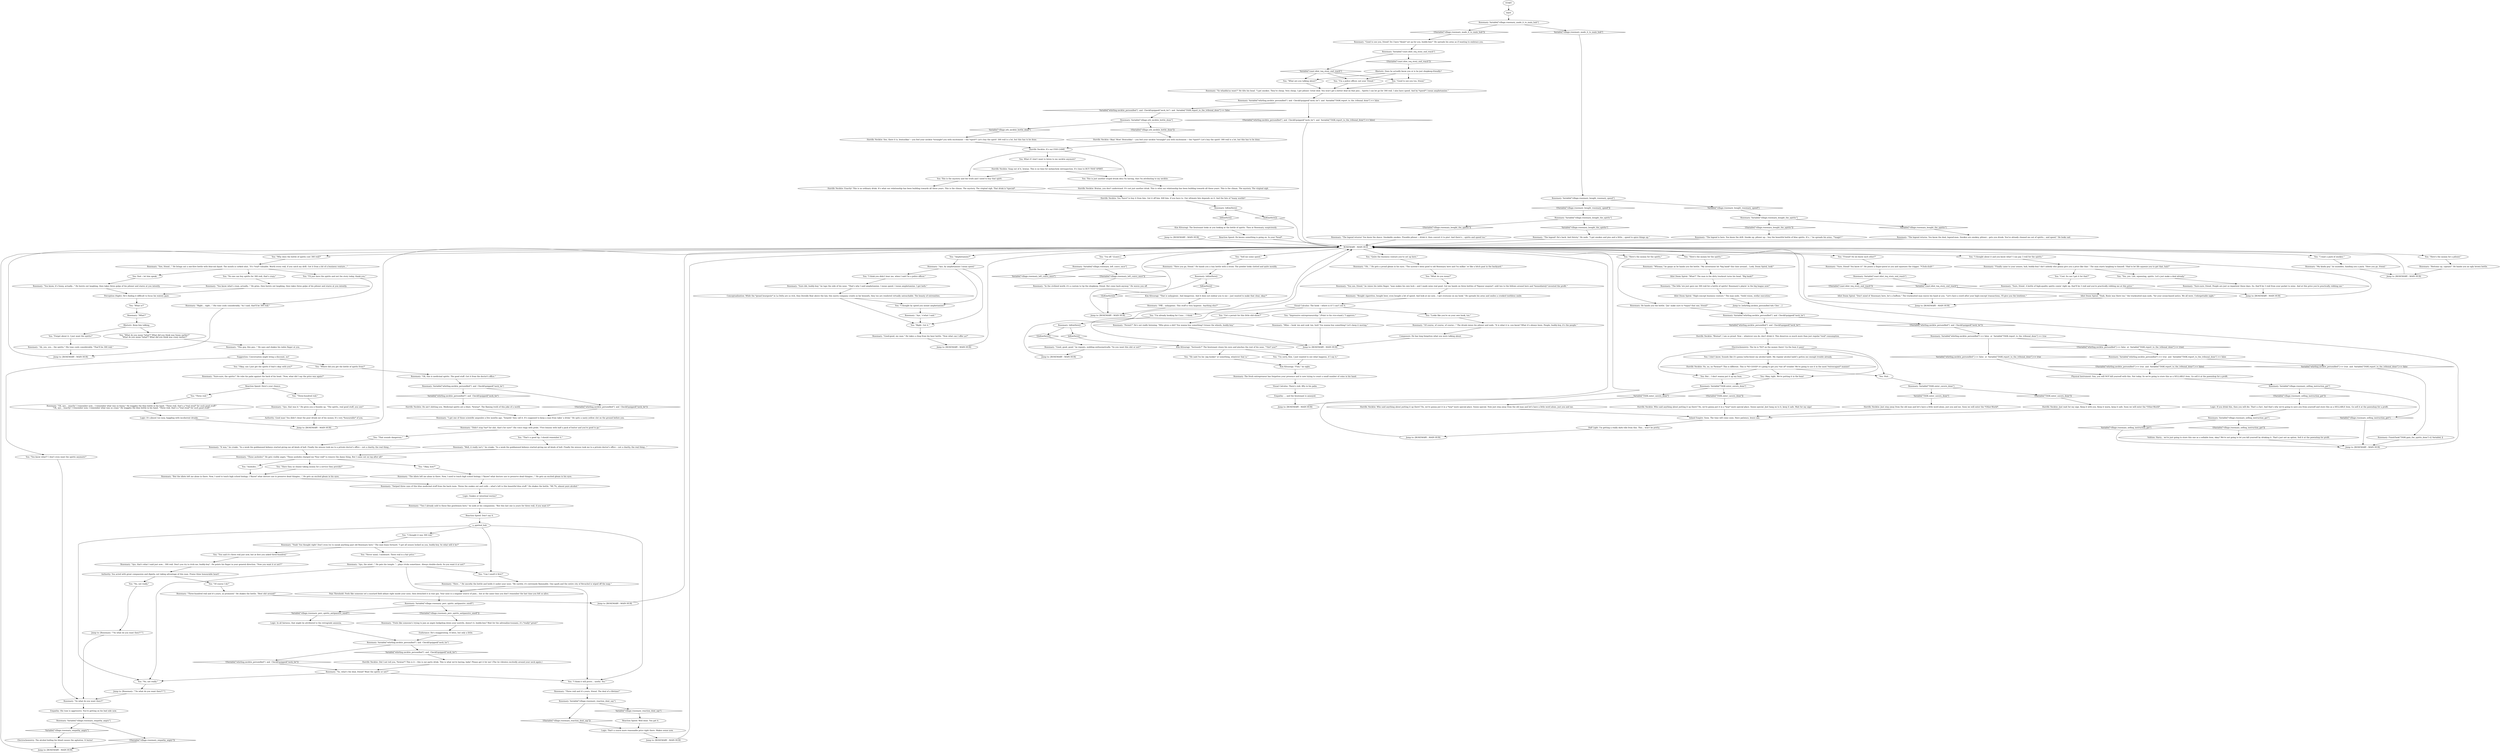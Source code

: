 # VILLAGE / ROSEMARY
# Rosemary (previously known as Under Control) -- the member of the Union of Moribund Alcoholics who sells you booze, smokes etc.
# ==================================================
digraph G {
	  0 [label="START"];
	  1 [label="input"];
	  2 [label="Suggestion: Conversation might bring a discount, no?"];
	  3 [label="Logic: In all fairness, that might be attributed to the retrograde amnesia."];
	  4 [label="Visual Calculus: There's reál, fifty in his palm."];
	  5 [label="Kim Kitsuragi: \"Fine,\" he sighs."];
	  6 [label="Rosemary: \"So, what's the deal, friend? Want the spirits or not?\""];
	  7 [label="Rosemary: \"Bought cigarettes, bought beer, even bought a bit of speed. And look at me now... I got everyone on my hook.\" He spreads his arms and smiles a crooked toothless smile."];
	  8 [label="Rosemary: \"My kinda guy,\" he mumbles, handing you a pack. \"Here you go, friend.\""];
	  9 [label="Rosemary: \"Well, it really isn't,\" he croaks. \"In a week the goddamned kidneys started giving me all kinds of hell. Finally the missus took me to a private doctor's office -- not a charity, the real thing...\""];
	  10 [label="a_spirited_hub"];
	  11 [label="You: \"Of course I do!\""];
	  12 [label="Rosemary: \"Mhm -- hook 'em and cook 'em, huh? You wanna buy something? Let's keep it moving.\""];
	  13 [label="You: Okay, right. We're putting it in the bum!"];
	  14 [label="Kim Kitsuragi: \"That is unhygienic. And dangerous. And it does not endear you to me -- just wanted to make that clear, okay?\""];
	  15 [label="Kim Kitsuragi: \"Seriously?\" The lieutenant closes his eyes and pinches the root of his nose. \"*Are* you?\""];
	  16 [label="You: \"I'm sorry, Kim. I just wanted to see what happens, if I say it.\""];
	  17 [label="Rosemary: Variable[\"TASK.enter_cavern_done\"]"];
	  18 [label="Variable[\"TASK.enter_cavern_done\"]", shape=diamond];
	  19 [label="!(Variable[\"TASK.enter_cavern_done\"])", shape=diamond];
	  20 [label="Rosemary: Variable[\"TASK.enter_cavern_done\"]"];
	  21 [label="Variable[\"TASK.enter_cavern_done\"]", shape=diamond];
	  22 [label="!(Variable[\"TASK.enter_cavern_done\"])", shape=diamond];
	  23 [label="Volition: Harry... we're just going to store this one as a sellable item, okay? We're not going to let you kill yourself by drinking it. That's just not an option. Sell it at the pawnshop for profit."];
	  24 [label="Rosemary: \"What?\""];
	  25 [label="Rosemary: \"I got one of those scientific ampoules a few months ago. 'Torpedo' they call it. It's supposed to keep a man from takin' a drink.\" He spits a nasty yellow clot on the ground before you."];
	  26 [label="You: \"That sounds dangerous.\""];
	  27 [label="Rosemary: \"Two I already sold to these fine gentlemen here,\" he nods at his companions. \"But this last one is yours for three reál, if you want it?\""];
	  28 [label="You: \"No, not really.\""];
	  29 [label="Rosemary: \"Feels like someone's trying to jam an angry hedgehog down your nostrils, doesn't it, buddy-boy? Wait for the adrenaline-tsunami, it's *really* great!\""];
	  30 [label="You: \"No, not really.\""];
	  31 [label="You: \"Why does the bottle of spirits cost 300 reál?\""];
	  32 [label="Horrific Necktie: Snap out of it, bratan. This is no time for melancholy introspection. It's time to BUY THAT SPIRIT."];
	  33 [label="You: But... I don't wanna put it up my bum."];
	  34 [label="Idiot Doom Spiral: \"Yeah, Rosie was there too,\" the tracksuited man nods, \"for your ocean-based antics. We all were. Unforgettable night.\""];
	  35 [label="Rosemary: \"Pfff... unhygienic. This stuff is very hygienic. Anything else?\""];
	  36 [label="Authority: You acted with great compassion and dignity, not taking advantage of this man. Praise thine honourable heart!"];
	  37 [label="Endurance: He's exaggerating. It bites, but only a little."];
	  38 [label="Composure: He has long forgotten what you were talking about."];
	  39 [label="Rosemary: \"In the civilized world, it's a custom to tip the shopkeep, friend. But come back anyway.\" He waves you off."];
	  40 [label="Rosemary: \"Three reál and it's yours, friend. The deal of a lifetime!\""];
	  41 [label="Rosemary: \"Of course, of course, of course...\" The drunk raises his pilsner and nods. \"It is what it is, you know? What it's always been. People, buddy-boy, it's the people.\""];
	  42 [label="ROSEMARY - MAIN HUB"];
	  43 [label="Rosemary: \"Good-good, my man.\" He takes a chug from his beer bottle. \"Now what can I offer ya?\""];
	  44 [label="You: \"Amphetamine?\""];
	  45 [label="Rosemary: \"Sure, friend! You know it!\" He points a finger-pistol at you and squeezes the trigger. \"*Chck-chck*.\""];
	  46 [label="Horrific Necktie: Exactly! This is no ordinary drink. It's what our relationship has been building towards all these years. This is the climax. The mystery. The virginal sigh. That drink is *special*."];
	  47 [label="Rosemary: \"Sure, friend. A bottle of high-quality spirits comin' right up, that'll be 3 reál and you're practically robbing me at this price.\""];
	  48 [label="Conceptualization: While the *grand bourgeois* in La Delta are so rich, they literally float above the law, this merry company crawls so far beneath, they too are rendered virtually untouchable. The beauty of extremities."];
	  49 [label="Rosemary: Variable[\"whirling.necktie_personified\"] == false  or  Variable[\"TASK.report_to_the_tribunal_done\"] == true"];
	  50 [label="Variable[\"whirling.necktie_personified\"] == false  or  Variable[\"TASK.report_to_the_tribunal_done\"] == true", shape=diamond];
	  51 [label="!(Variable[\"whirling.necktie_personified\"] == false  or  Variable[\"TASK.report_to_the_tribunal_done\"] == true)", shape=diamond];
	  52 [label="Electrochemistry: The alcohol boiling his blood causes the agitation. It burns!"];
	  53 [label="Rosemary: \"Those assholes!\" He gets visibly angry. \"Those assholes charged me *four reál* to remove the damn thing. But I came out on top after all!\""];
	  54 [label="Rosemary: \"But the idiots left me alone in there. Now, I used to teach high school biology. I *know* what doctors use to preserve dead thingies...\" He gets an excited gleam in his eyes."];
	  55 [label="Pain Threshold: Feels like someone set a mustard field ablaze right inside your nose, then drenched it in tear gas. Your nose is a singular source of pain... but at the same time you don't remember the last time you felt so alive."];
	  56 [label="Rosemary: \"So whadda'ya want?\" He tilts his head. \"I got smokes. They're cheap. Very cheap. I got pilsner. Great deal. You won't get a better deal on that piss... Spirits I can let go for 300 reál. I also have speed. And by *speed* I mean amphetamine.\""];
	  57 [label="You: \"I'm off.\" [Leave.]"];
	  58 [label="Jump to: [ROSEMARY - MAIN HUB]"];
	  59 [label="Rosemary: \"You know what's crazy, actually...\" He grins, then bursts out laughing, then takes three gulps of his pilsner and stares at you intently."];
	  60 [label="Horrific Necktie: *Bratan*, I am so proud. Now -- whatever you do, don't drink it. This deserves so much more than just regular *oral* consumption."];
	  61 [label="Rosemary: Variable[\"village.rosemary_reaction_dont_say\"]"];
	  62 [label="Variable[\"village.rosemary_reaction_dont_say\"]", shape=diamond];
	  63 [label="!(Variable[\"village.rosemary_reaction_dont_say\"])", shape=diamond];
	  64 [label="Rosemary: IsKimHere()"];
	  65 [label="IsKimHere()", shape=diamond];
	  66 [label="!(IsKimHere())", shape=diamond];
	  67 [label="Horrific Necktie: Who said anything about putting it up there? No, we're gonna put it in a *way* more special place. Soooo special. Now just step away from the old man and let's have a little word alone, just you and me."];
	  68 [label="Perception (Sight): He's finding it difficult to focus his watery gaze."];
	  69 [label="You: \"I think it will prove... useful. Yes.\""];
	  70 [label="Jump to: [ROSEMARY - MAIN HUB]"];
	  71 [label="You: \"What do you mean?\""];
	  72 [label="You: \"Sell me some speed.\""];
	  73 [label="Logic: It's almost too easy, haggling with incoherent drunks."];
	  74 [label="Jump to: [ROSEMARY - MAIN HUB]"];
	  75 [label="Visual Calculus: The hook -- where is it? I can't see it."];
	  76 [label="Rosemary: \"Sure did, buddy-boy,\" he taps the side of his nose. \"That's why I said amphetamine. I mean speed. I mean amphetamine. I got both.\""];
	  77 [label="You: \"Good to see you too, friend.\""];
	  78 [label="Rosemary: \"Right... right...\" His tone cools considerably. \"As I said, that'll be 300 reál.\""];
	  79 [label="Jump to: [ROSEMARY - MAIN HUB]"];
	  80 [label="Rosemary: Variable[\"village.rosemary_bought_the_spirits\"]"];
	  81 [label="Variable[\"village.rosemary_bought_the_spirits\"]", shape=diamond];
	  82 [label="!(Variable[\"village.rosemary_bought_the_spirits\"])", shape=diamond];
	  83 [label="You: \"Quite the business venture you've set up here.\""];
	  84 [label="Rosemary: \"Bottoms up, captain!\" He hands you an ugly brown bottle."];
	  85 [label="You: \"Here's the money for the spirits.\""];
	  86 [label="You: \"Three-hundred reál.\""];
	  87 [label="Rosemary: \"Aye, that was it.\" He gives you a thumbs up. \"The spirits, real good stuff, you see!\""];
	  88 [label="Rosemary: Variable[\"village.orb_necktie_bottle_done\"]"];
	  89 [label="Variable[\"village.orb_necktie_bottle_done\"]", shape=diamond];
	  90 [label="!(Variable[\"village.orb_necktie_bottle_done\"])", shape=diamond];
	  91 [label="Rosemary: Variable[\"whirling.necktie_personified\"]  and  CheckEquipped(\"neck_tie\")"];
	  92 [label="Variable[\"whirling.necktie_personified\"]  and  CheckEquipped(\"neck_tie\")", shape=diamond];
	  93 [label="!(Variable[\"whirling.necktie_personified\"]  and  CheckEquipped(\"neck_tie\"))", shape=diamond];
	  94 [label="Logic: That's a much more reasonable price right there. Makes sense now."];
	  95 [label="Jump to: [ROSEMARY - MAIN HUB]"];
	  96 [label="Empathy: ... and the lieutenant is annoyed."];
	  97 [label="Jump to: [ROSEMARY - MAIN HUB]"];
	  98 [label="Logic: If you drink this, then you will die. That's a fact. And that's why we're going to save you from yourself and store this as a SELLABLE item. Go sell it at the pawnshop for a profit."];
	  99 [label="Rosemary: Variable[\"whirling.necktie_personified\"]  and  CheckEquipped(\"neck_tie\")"];
	  100 [label="Variable[\"whirling.necktie_personified\"]  and  CheckEquipped(\"neck_tie\")", shape=diamond];
	  101 [label="!(Variable[\"whirling.necktie_personified\"]  and  CheckEquipped(\"neck_tie\"))", shape=diamond];
	  102 [label="Rosemary: \"Didn't stop *me* for shit, that's for sure!\" His voice rings with pride. \"Five lemons with half a pack of butter and you're good to go.\""];
	  103 [label="You: \"Assholes...\""];
	  104 [label="Idiot Doom Spiral: \"What?\" The man in the dirty tracksuit turns his head. \"Big bank?\""];
	  105 [label="Idiot Doom Spiral: \"High-concept business venture.\" The man nods. \"Solid vision, stellar execution.\""];
	  106 [label="Reaction Speed: Here's your chance."];
	  107 [label="Rosemary: \"Aye, the mind...\" He pats his temple. \"...plays tricks sometimes. Always double-check. So you want it or not?\""];
	  108 [label="You: \"I thought by speed you meant amphetamine?\""];
	  109 [label="You: \"Friend? Do we know each other?\""];
	  110 [label="You: This is just another stupid drunk idea I'm having, that I'm attributing to my necktie."];
	  111 [label="Rosemary: \"Finally came to your senses, huh, buddy-boy? Ain't nobody else gonna give you a price like that.\" The man starts laughing to himself. \"Had to let life squeeze you to get that, huh?\""];
	  112 [label="Rosemary: IsKimHere()"];
	  113 [label="IsKimHere()", shape=diamond];
	  114 [label="!(IsKimHere())", shape=diamond];
	  116 [label="Rosemary: Variable[\"coast.idiot_teq_story_end_reach\"]"];
	  117 [label="Variable[\"coast.idiot_teq_story_end_reach\"]", shape=diamond];
	  118 [label="!(Variable[\"coast.idiot_teq_story_end_reach\"])", shape=diamond];
	  119 [label="You: \"What are you talking about?\""];
	  120 [label="Rosemary: Variable[\"whirling.necktie_personified\"]  and  CheckEquipped(\"neck_tie\")  and  Variable[\"TASK.report_to_the_tribunal_done\"] == false"];
	  121 [label="Variable[\"whirling.necktie_personified\"]  and  CheckEquipped(\"neck_tie\")  and  Variable[\"TASK.report_to_the_tribunal_done\"] == false", shape=diamond];
	  122 [label="!(Variable[\"whirling.necktie_personified\"]  and  CheckEquipped(\"neck_tie\")  and  Variable[\"TASK.report_to_the_tribunal_done\"] == false)", shape=diamond];
	  123 [label="You: \"I thought about it and you know what? I can pay 3 reál for the spirits.\""];
	  124 [label="You: \"Okay, can I just get the spirits if that's okay with you?\""];
	  125 [label="Rosemary: \"Oh, this is medicinal spirits. The good stuff. Got it from the doctor's office.\""];
	  126 [label="You: \"I want a pack of smokes.\""];
	  127 [label="You: \"You said it's three reál just now, but at first you asked three-hundred.\""];
	  128 [label="Rosemary: IsKimHere()"];
	  129 [label="IsKimHere()", shape=diamond];
	  130 [label="!(IsKimHere())", shape=diamond];
	  131 [label="You: What if I don't want to listen to my necktie anymore?"];
	  132 [label="Half Light: I'm getting a really dark vibe from this. This... won't be pretty."];
	  133 [label="Jump to: [whirling.necktie_personified && Chec ...]"];
	  134 [label="Rosemary: \"You know, it's funny, actually...\" He bursts out laughing, then takes three gulps of his pilsner and stares at you intently."];
	  135 [label="Rosemary: \"This guy, this guy...\" He says and shakes his index finger at you."];
	  136 [label="Empathy: His tone is aggressive. You're getting on his bad side now."];
	  137 [label="You: \"Here's the money for a pilsner.\""];
	  138 [label="You: \"No one can buy spirits for 300 reál, that's crazy.\""];
	  139 [label="Jump to: [ROSEMARY - MAIN HUB]"];
	  140 [label="You: \"Right. Got it.\""];
	  141 [label="Rosemary: Variable[\"coast.idiot_teq_story_end_reach\"]"];
	  142 [label="Variable[\"coast.idiot_teq_story_end_reach\"]", shape=diamond];
	  143 [label="!(Variable[\"coast.idiot_teq_story_end_reach\"])", shape=diamond];
	  144 [label="Rosemary: Variable[\"village.rosemary_left_convo_once\"]"];
	  145 [label="Variable[\"village.rosemary_left_convo_once\"]", shape=diamond];
	  146 [label="!(Variable[\"village.rosemary_left_convo_once\"])", shape=diamond];
	  147 [label="Rosemary: \"The legend returns! You know the dance. Smokable smokes. Pissable pilsner -- drink it, then convert it to piss! And there's... spirits and speed too.\""];
	  148 [label="Rosemary: \"Sure-sure, the spirits!\" He rubs his palm against the back of his head. \"Now, what did I say the price was again?\""];
	  149 [label="Rosemary: \"Aye, 's'what I said.\""];
	  150 [label="You: This is the mystery and the truth and I need to buy that spirit."];
	  151 [label="You: Huh..."];
	  152 [label="Rosemary: The fresh entrepreneur has forgotten your presence and is now trying to count a small number of coins in his hand."];
	  153 [label="Rosemary: \"See, friend...\" He brings out a one-litre bottle with blue-ish liquid. The mouth is corked shut. \"It's *real* valuable. Worth every reál, if you catch my drift. Got it from a bit of a business venture...\""];
	  154 [label="Jump to: [ROSEMARY - MAIN HUB]"];
	  155 [label="Rhetoric: Keep him talking."];
	  156 [label="You: \"Three reál.\""];
	  157 [label="Rosemary: \"Aye, that's what I said just now... 300 reál. Don't you try to trick me, buddy-boy\". He points his finger in your general direction. \"Now you want it or not?!\""];
	  158 [label="Reaction Speed: Don't say it."];
	  159 [label="Rosemary: \"Aye, by amphetamine I mean speed.\""];
	  160 [label="Horrific Necktie: See, there it is, bratushka! -- you feel your necktie *strangle* you with excitement -- the *spirit*! Let's buy the spirit! 300 reál is a lot, but this has to be done."];
	  161 [label="Rosemary: \"Sure-sure, friend. People are just so impatient these days. So, that'll be 3 reál from your pocket to mine. And at this price you're practically robbing me.\""];
	  162 [label="Jump to: [ROSEMARY - MAIN HUB]"];
	  163 [label="Electrochemistry: The tie is *SO* on the money there! Up the bum it goes!"];
	  164 [label="Rosemary: \"Good, good, good,\" he repeats, nodding enthusiastically. \"So you want this shit or not?\""];
	  165 [label="Rosemary: Variable[\"whirling.necktie_personified\"] == true  and  Variable[\"TASK.report_to_the_tribunal_done\"] == false"];
	  166 [label="Variable[\"whirling.necktie_personified\"] == true  and  Variable[\"TASK.report_to_the_tribunal_done\"] == false", shape=diamond];
	  167 [label="!(Variable[\"whirling.necktie_personified\"] == true  and  Variable[\"TASK.report_to_the_tribunal_done\"] == false)", shape=diamond];
	  168 [label="You: \"That's a good tip, I should remember it.\""];
	  169 [label="Rosemary: \"You see, friend,\" he raises his index finger, \"man makes his own luck -- and I made mine real good. Got my hands on three bottles of *liqueur exquise*, sold two to the fellows around here and *immediately* invested the profit.\""];
	  170 [label="You: \"Impressive entrepreneurship.\" (Point to his vice-stand.) \"I approve.\""];
	  171 [label="Jump to: [ROSEMARY - MAIN HUB]"];
	  172 [label="Rosemary: Variable[\"village.rosemary_made_it_to_main_hub\"]"];
	  173 [label="Variable[\"village.rosemary_made_it_to_main_hub\"]", shape=diamond];
	  174 [label="!(Variable[\"village.rosemary_made_it_to_main_hub\"])", shape=diamond];
	  175 [label="Rosemary: \"The legend returns. You know the deal, legend-man. Smokes are smokey, pilsner... gets you drunk. You've already cleaned me out of spirits... and speed.\" He looks sad."];
	  176 [label="Rhetoric: Does he actually know you or is he just shopkeep-friendly?"];
	  177 [label="Rosemary: \"Permit?\" He's not really listening. \"Who gives a shit? You wanna buy something? Grease the wheels, buddy-boy.\""];
	  178 [label="Horrific Necktie: Just wait for my sign. Keep it with you. Keep it warm, keep it safe. Soon we will enter the *Other-World*."];
	  179 [label="Horrific Necktie: You *have* to buy it from him. Get it off him. Kill him, if you have to. Our ultimate fate depends on it. And the fate of *many worlds*."];
	  180 [label="Reaction Speed: Well done. You got it."];
	  181 [label="You: \"What is?\""];
	  182 [label="You: \"Where did you get the bottle of spirits from?\""];
	  183 [label="Rosemary: \"It was,\" he croaks. \"In a week the goddamned kidneys started giving me all kinds of hell. Finally the missus took me to a private doctor's office -- not a charity, the real thing...\""];
	  184 [label="Rosemary: Variable[\"village.rosemary_perc_spirits_antipassive_smell\"]"];
	  185 [label="Variable[\"village.rosemary_perc_spirits_antipassive_smell\"]", shape=diamond];
	  186 [label="!(Variable[\"village.rosemary_perc_spirits_antipassive_smell\"])", shape=diamond];
	  187 [label="Jump to: [Rosemary: \"\"So what do you want then?!\"\"]"];
	  188 [label="You: \"Here's the money for the spirits.\""];
	  189 [label="Jump to: [ROSEMARY - MAIN HUB]"];
	  190 [label="Jump to: [ROSEMARY - MAIN HUB]"];
	  191 [label="You: \"Cool. So can I get it for that?\""];
	  192 [label="You: \"Okay, how?\""];
	  193 [label="Rosemary: \"Good to see you, friend! Do I have *deals* set up for you, buddy-boy!\" He spreads his arms as if wanting to embrace you."];
	  194 [label="Horrific Necktie: Just step away from the old man and let's have a little word alone, just you and me. Soon we will enter the *Other-World*."];
	  195 [label="You: \"Forget about it, I just want the spirits!\""];
	  196 [label="Rosemary: \"Swiped three cans of this blue medicinal stuff from the back room. Threw the snakes out and voilà -- what's left is this beautiful blue stuff.\" He shakes the bottle. \"98.7%, almost pure alcohol.\""];
	  197 [label="Rosemary: Variable[\"village.rosemary_bought_the_spirits\"]"];
	  198 [label="Variable[\"village.rosemary_bought_the_spirits\"]", shape=diamond];
	  199 [label="!(Variable[\"village.rosemary_bought_the_spirits\"])", shape=diamond];
	  200 [label="Rosemary: \"Whoaaa,\" he gasps as he hands you the bottle. \"My investment hit *big bank* this time around... Look, Doom Spiral, look!\""];
	  201 [label="Rosemary: \"Yeah! You thought right! Don't even try to sneak anything past old Rosemary here.\" The man leans forward. \"I got all senses locked on you, buddy-boy. So what will it be?\""];
	  202 [label="Horrific Necktie: Bratan, you don't understand. It's not just another drink. This is what our relationship has been building towards all these years. This is the climax. The mystery. The virginal sigh."];
	  203 [label="You: \"Yes, yes. Life, squeezing, spirits. Let's just make a deal already.\""];
	  204 [label="You: \"I'm already hooking for Cuno... I think.\""];
	  205 [label="Jump to: [ROSEMARY - MAIN HUB]"];
	  206 [label="Logic: Snakes or intestinal worms?"];
	  207 [label="You: Nod -- let him speak."];
	  208 [label="You: \"You know what?! I don't even want the spirits anymore!\""];
	  209 [label="Rosemary: Variable[\"village.rosemary_empathy_angry\"]"];
	  210 [label="Variable[\"village.rosemary_empathy_angry\"]", shape=diamond];
	  211 [label="!(Variable[\"village.rosemary_empathy_angry\"])", shape=diamond];
	  212 [label="Rosemary: Variable[\"whirling.necktie_personified\"]  and  CheckEquipped(\"neck_tie\")"];
	  213 [label="Variable[\"whirling.necktie_personified\"]  and  CheckEquipped(\"neck_tie\")", shape=diamond];
	  214 [label="!(Variable[\"whirling.necktie_personified\"]  and  CheckEquipped(\"neck_tie\"))", shape=diamond];
	  215 [label="Rosemary: Variable[\"village.rosemary_bought_rosemary_speed\"]"];
	  216 [label="Variable[\"village.rosemary_bought_rosemary_speed\"]", shape=diamond];
	  217 [label="!(Variable[\"village.rosemary_bought_rosemary_speed\"])", shape=diamond];
	  218 [label="Rosemary: \"The fella 'ere just gave me 300 reál for a bottle of spirits! Rosemary's playin' in the big league now!\""];
	  219 [label="You: \"I thought it was 300 reál.\""];
	  220 [label="Jump to: [Rosemary: \"\"So what do you want then?!\"\"]"];
	  221 [label="You: \"He said I'm his 'pig hooker' or something, whatever that is.\""];
	  222 [label="Physical Instrument: Son, you will NOT kill yourself with this. Not today. So we're going to store this as a SELLABLE item. Go sell it at the pawnshop for a profit."];
	  223 [label="Rosemary: FinishTask(\"TASK.gain_the_spirits_done\")--[[ Variable[ ]]"];
	  224 [label="Rosemary: \"So what do you want then?!\""];
	  225 [label="You: \"Have they no shame taking money for a service they provide!\""];
	  226 [label="Rosemary: \"The legend! He's back. And thirsty.\" He nods. \"I got smokes and piss and a little... speed to spice things up.\""];
	  227 [label="Jump to: [ROSEMARY - MAIN HUB]"];
	  228 [label="Authority: Good man! You didn't cheat the poor drunk out of his money. It's very *honourable* of you."];
	  229 [label="Rosemary: \"Oh, aye... exactly! I remember now... I remember what was so funny.\" He waggles the blue bottle in his hand. \"Three reál, that's a *real steal* for such good stuff!\"\n\"Oh, aye... exactly! I remember now, I remember what was so crazy.\" He waggles the blue bottle in his hand. \"Three reál, that's a *real steal* for such good stuff!\""];
	  230 [label="Horrific Necktie: Okay! Wow! Bratushka! -- you feel your necktie *strangle* you with excitement -- the *spirit*! Let's buy the spirit! 300 reál is a lot, but this has to be done."];
	  231 [label="Horrific Necktie: Who said anything about putting it up there? No, we're gonna put it in a *way* more special place. Soooo special. Just hang on to it, keep it safe. Wait for my sign!"];
	  232 [label="You: I don't know. Sounds like it's gonna turbo-boost my alcohol habit. My regular alcohol habit's gotten me enough trouble already."];
	  233 [label="Rosemary: \"The idiots left me alone in there. Now, I used to teach high school biology. I *know* what doctors use to preserve dead thingies...\" He gets an excited gleam in his eyes."];
	  234 [label="Rosemary: \"Oh...\" He gets a proud gleam in his eyes. \"The system's been good to old Rosemary here and I'm milkin' 'er like a bitch goat in the backyard.\""];
	  235 [label="You: \"What do you mean *what*? What did you think was funny earlier?\"\n\"What do you mean *what*? What did you think was crazy earlier?\""];
	  236 [label="You: \"Got a permit for this little shit-show?\""];
	  237 [label="You: \"Never mind, I misheard. Three reál is a fair price.\""];
	  238 [label="You: \"I'm a police officer, not your 'friend'.\""];
	  239 [label="Horrific Necktie: He ain't shitting you. Medicinal spirits are a blast, *bratan*. The flaming truth of this joke of a world."];
	  240 [label="You: \"Can I smell it first?\""];
	  241 [label="Rosemary: \"The legend is here. You know the drill. Smoke up, pilsner up... buy the beautiful bottle of blue spirits. It's...\" he spreads his arms, \"*magic*.\""];
	  242 [label="Rosemary: \"Ah, yes, yes... the spirits.\" His tone cools considerably. \"That'll be 300 reál.\""];
	  243 [label="Rosemary: \"Three-hundred reál and it's yours, as promised.\" He shakes the bottle. \"Best shit around!\""];
	  244 [label="Kim Kitsuragi: The lieutenant looks at you looking at the bottle of spirits. Then at Rosemary, suspiciously."];
	  245 [label="Horrific Necktie: No, no, no *bratan*! This is different. This is *SO GOOD* it's going to get you *out of* trouble! We're going to use it in the most *extravagant* manner!"];
	  246 [label="Inland Empire: Soon. The time will come soon. Have patience, brave one."];
	  247 [label="Rosemary: Variable[\"village.rosemary_selling_instruction_got\"]"];
	  248 [label="Variable[\"village.rosemary_selling_instruction_got\"]", shape=diamond];
	  249 [label="!(Variable[\"village.rosemary_selling_instruction_got\"])", shape=diamond];
	  250 [label="Rosemary: \"Here...\" He uncorks the bottle and holds it under your nose. \"Be careful, it's extremely flammable. One spark and the entire city of Revachol is wiped off the map.\""];
	  251 [label="Rosemary: \"Here you go, friend.\" He hands you a tiny bottle with a straw. The powder looks clotted and quite mouldy."];
	  252 [label="Jump to: [ROSEMARY - MAIN HUB]"];
	  253 [label="Idiot Doom Spiral: \"Don't mind ol' Rosemary here, he's a buffoon.\" The tracksuited man waves his hand at you. \"Let's have a word after your high-concept transactions, I'll give you the lowdown.\""];
	  254 [label="Horrific Necktie: It's our END GAME."];
	  255 [label="You: \"I think you didn't hear me, when I said I'm a police officer.\""];
	  256 [label="Rosemary: Variable[\"village.rosemary_selling_instruction_got\"]"];
	  257 [label="Variable[\"village.rosemary_selling_instruction_got\"]", shape=diamond];
	  258 [label="!(Variable[\"village.rosemary_selling_instruction_got\"])", shape=diamond];
	  259 [label="You: \"I'll just have the spirits and not the story today, thank you.\""];
	  260 [label="Jump to: [ROSEMARY - MAIN HUB]"];
	  261 [label="Horrific Necktie: Did I not tell you, *bratan*? This is it -- this is our party drink. This is what we're having, baby! Please get it for me! (The tie vibrates excitedly around your neck again.)"];
	  262 [label="You: \"Looks like you're on your own hook, too.\""];
	  263 [label="Rosemary: He hands you the bottle. \"Jus' make sure to *enjoy* that one, friend!\""];
	  264 [label="Reaction Speed: He knows something is going on. In your *head*."];
	  0 -> 1
	  1 -> 172
	  2 -> 208
	  2 -> 124
	  2 -> 182
	  3 -> 212
	  4 -> 96
	  5 -> 152
	  6 -> 28
	  6 -> 69
	  7 -> 75
	  8 -> 79
	  9 -> 53
	  10 -> 240
	  10 -> 219
	  10 -> 28
	  10 -> 69
	  11 -> 243
	  12 -> 171
	  13 -> 17
	  14 -> 35
	  15 -> 16
	  15 -> 221
	  16 -> 5
	  17 -> 18
	  17 -> 19
	  18 -> 67
	  19 -> 231
	  20 -> 21
	  20 -> 22
	  21 -> 194
	  22 -> 178
	  23 -> 154
	  24 -> 155
	  25 -> 102
	  26 -> 183
	  27 -> 158
	  28 -> 187
	  29 -> 37
	  30 -> 220
	  31 -> 153
	  32 -> 150
	  32 -> 110
	  33 -> 17
	  34 -> 252
	  35 -> 58
	  36 -> 11
	  36 -> 30
	  37 -> 212
	  38 -> 171
	  40 -> 61
	  41 -> 38
	  42 -> 72
	  42 -> 137
	  42 -> 44
	  42 -> 109
	  42 -> 83
	  42 -> 85
	  42 -> 57
	  42 -> 123
	  42 -> 188
	  42 -> 126
	  42 -> 31
	  43 -> 190
	  44 -> 159
	  45 -> 141
	  46 -> 179
	  47 -> 162
	  48 -> 140
	  48 -> 108
	  49 -> 50
	  49 -> 51
	  50 -> 222
	  51 -> 165
	  52 -> 260
	  53 -> 192
	  53 -> 225
	  53 -> 103
	  54 -> 196
	  55 -> 184
	  56 -> 120
	  57 -> 144
	  58 -> 42
	  59 -> 68
	  60 -> 163
	  61 -> 62
	  61 -> 63
	  62 -> 180
	  63 -> 94
	  64 -> 65
	  64 -> 66
	  65 -> 15
	  66 -> 164
	  67 -> 246
	  68 -> 181
	  69 -> 40
	  70 -> 42
	  71 -> 169
	  72 -> 251
	  73 -> 227
	  74 -> 42
	  75 -> 170
	  75 -> 204
	  75 -> 236
	  75 -> 262
	  76 -> 48
	  77 -> 56
	  78 -> 189
	  79 -> 42
	  80 -> 81
	  80 -> 82
	  81 -> 226
	  82 -> 147
	  83 -> 234
	  84 -> 79
	  85 -> 200
	  86 -> 87
	  87 -> 228
	  88 -> 89
	  88 -> 90
	  89 -> 160
	  90 -> 230
	  91 -> 92
	  91 -> 93
	  92 -> 60
	  93 -> 49
	  94 -> 139
	  95 -> 42
	  96 -> 97
	  97 -> 42
	  98 -> 256
	  99 -> 100
	  99 -> 101
	  100 -> 239
	  101 -> 25
	  102 -> 168
	  102 -> 26
	  103 -> 54
	  104 -> 218
	  105 -> 133
	  106 -> 156
	  106 -> 86
	  107 -> 240
	  107 -> 28
	  107 -> 69
	  108 -> 149
	  109 -> 45
	  110 -> 202
	  111 -> 203
	  111 -> 191
	  112 -> 113
	  112 -> 114
	  113 -> 14
	  114 -> 58
	  116 -> 117
	  116 -> 118
	  117 -> 77
	  117 -> 238
	  117 -> 119
	  118 -> 176
	  119 -> 56
	  120 -> 121
	  120 -> 122
	  121 -> 88
	  122 -> 42
	  123 -> 111
	  124 -> 148
	  125 -> 99
	  126 -> 8
	  127 -> 157
	  128 -> 129
	  128 -> 130
	  129 -> 244
	  130 -> 42
	  131 -> 32
	  132 -> 95
	  133 -> 91
	  134 -> 68
	  135 -> 2
	  136 -> 209
	  137 -> 84
	  138 -> 59
	  139 -> 42
	  140 -> 43
	  141 -> 142
	  141 -> 143
	  142 -> 34
	  143 -> 253
	  144 -> 145
	  144 -> 146
	  146 -> 39
	  147 -> 42
	  148 -> 106
	  149 -> 140
	  150 -> 46
	  151 -> 20
	  152 -> 4
	  153 -> 138
	  153 -> 259
	  153 -> 207
	  154 -> 42
	  155 -> 235
	  155 -> 195
	  156 -> 229
	  157 -> 36
	  158 -> 10
	  159 -> 140
	  159 -> 108
	  159 -> 255
	  160 -> 254
	  161 -> 162
	  162 -> 42
	  163 -> 232
	  163 -> 33
	  163 -> 13
	  163 -> 151
	  164 -> 205
	  165 -> 166
	  165 -> 167
	  166 -> 223
	  167 -> 222
	  168 -> 9
	  169 -> 7
	  170 -> 12
	  171 -> 42
	  172 -> 173
	  172 -> 174
	  173 -> 215
	  174 -> 193
	  175 -> 42
	  176 -> 77
	  176 -> 238
	  176 -> 119
	  177 -> 171
	  178 -> 246
	  179 -> 128
	  180 -> 94
	  181 -> 24
	  182 -> 125
	  183 -> 53
	  184 -> 185
	  184 -> 186
	  185 -> 3
	  186 -> 29
	  187 -> 224
	  188 -> 263
	  189 -> 42
	  190 -> 42
	  191 -> 47
	  192 -> 233
	  193 -> 116
	  194 -> 246
	  195 -> 242
	  196 -> 206
	  197 -> 198
	  197 -> 199
	  198 -> 175
	  199 -> 241
	  200 -> 104
	  201 -> 237
	  201 -> 127
	  202 -> 179
	  203 -> 161
	  204 -> 64
	  205 -> 42
	  206 -> 27
	  207 -> 134
	  208 -> 224
	  209 -> 210
	  209 -> 211
	  210 -> 52
	  211 -> 260
	  212 -> 213
	  212 -> 214
	  213 -> 261
	  214 -> 6
	  215 -> 216
	  215 -> 217
	  216 -> 197
	  217 -> 80
	  218 -> 105
	  219 -> 201
	  220 -> 224
	  221 -> 5
	  222 -> 247
	  223 -> 154
	  224 -> 136
	  225 -> 54
	  226 -> 42
	  227 -> 42
	  228 -> 227
	  229 -> 73
	  230 -> 254
	  231 -> 246
	  232 -> 245
	  233 -> 196
	  234 -> 71
	  235 -> 135
	  236 -> 177
	  237 -> 107
	  238 -> 56
	  239 -> 25
	  240 -> 250
	  241 -> 42
	  242 -> 189
	  243 -> 74
	  244 -> 264
	  245 -> 33
	  245 -> 13
	  245 -> 151
	  246 -> 132
	  247 -> 248
	  247 -> 249
	  248 -> 154
	  249 -> 98
	  250 -> 55
	  251 -> 112
	  252 -> 42
	  253 -> 252
	  254 -> 150
	  254 -> 131
	  254 -> 110
	  255 -> 76
	  256 -> 257
	  256 -> 258
	  257 -> 154
	  258 -> 23
	  259 -> 78
	  260 -> 42
	  261 -> 6
	  262 -> 41
	  263 -> 91
	  264 -> 42
}

